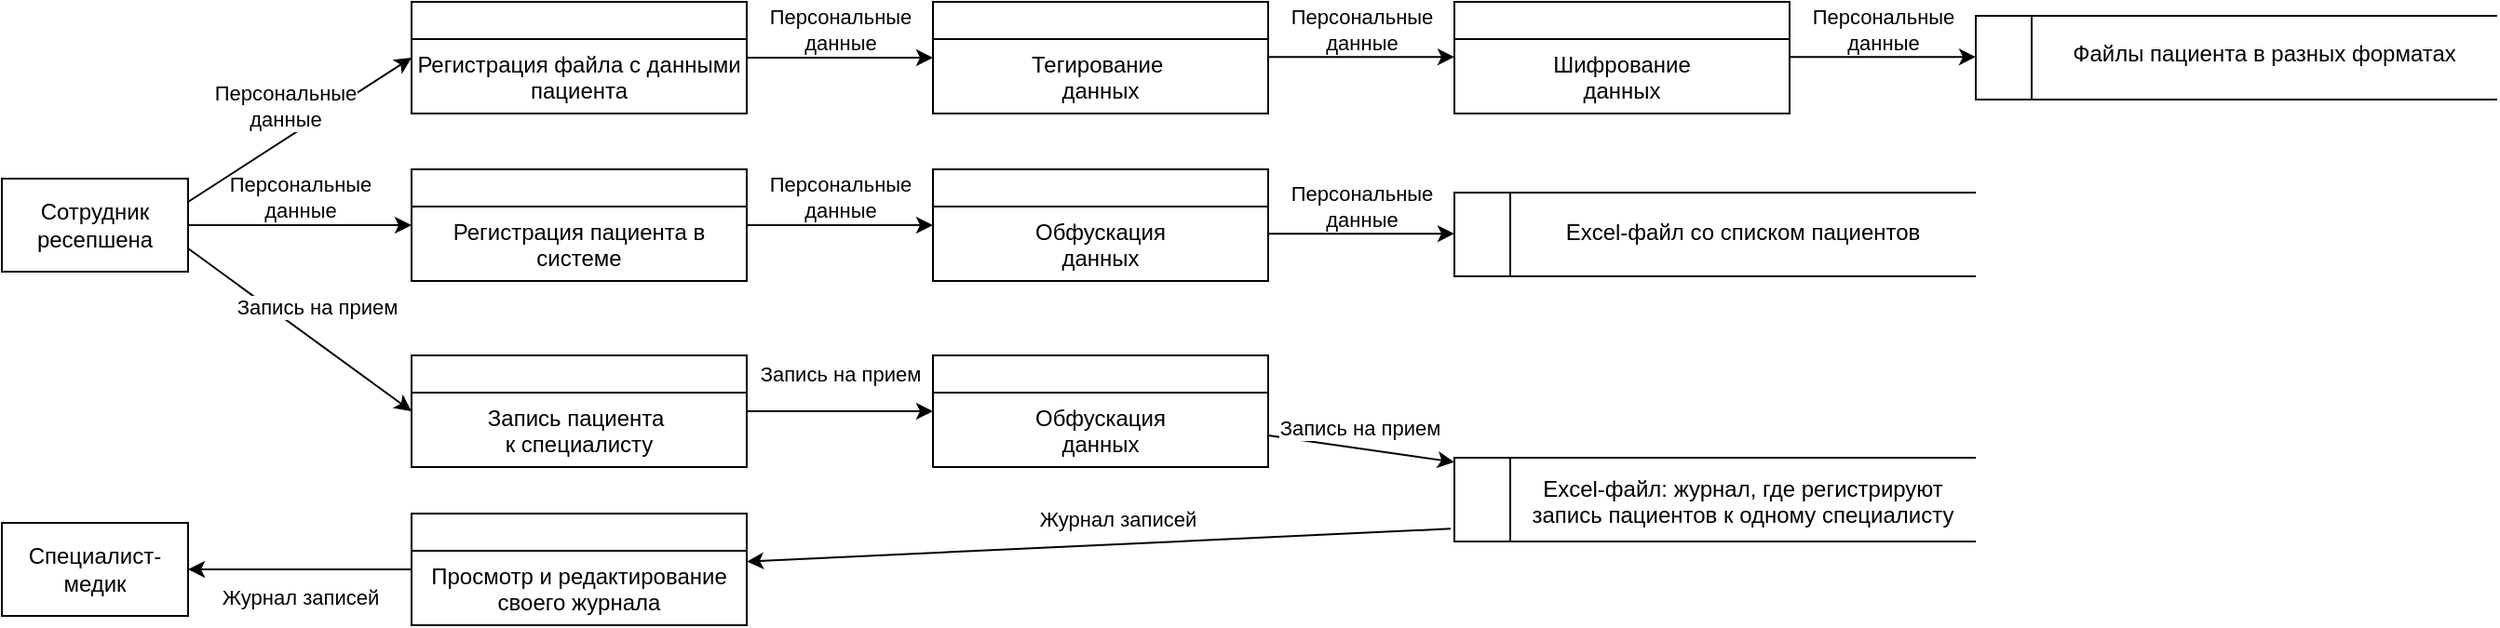 <mxfile version="25.0.2">
  <diagram name="Страница — 1" id="YHfqRc4RXlAoqvmOJt3N">
    <mxGraphModel dx="1242" dy="811" grid="1" gridSize="10" guides="1" tooltips="1" connect="1" arrows="1" fold="1" page="1" pageScale="1" pageWidth="1169" pageHeight="827" math="0" shadow="0">
      <root>
        <mxCell id="0" />
        <mxCell id="1" parent="0" />
        <mxCell id="N9CjJNGtd932YLuxhkpQ-2" value="" style="html=1;dashed=0;whiteSpace=wrap;shape=mxgraph.dfd.dataStoreID;align=left;spacingLeft=3;points=[[0,0],[0.5,0],[1,0],[0,0.5],[1,0.5],[0,1],[0.5,1],[1,1]];" parent="1" vertex="1">
          <mxGeometry x="1240" y="485" width="280" height="45" as="geometry" />
        </mxCell>
        <mxCell id="N9CjJNGtd932YLuxhkpQ-3" value="&#xa;" style="swimlane;fontStyle=0;childLayout=stackLayout;horizontal=1;startSize=20;fillColor=#ffffff;horizontalStack=0;resizeParent=1;resizeParentMax=0;resizeLast=0;collapsible=0;marginBottom=0;swimlaneFillColor=#ffffff;rounded=0;" parent="1" vertex="1">
          <mxGeometry x="680" y="430" width="180" height="60" as="geometry" />
        </mxCell>
        <mxCell id="N9CjJNGtd932YLuxhkpQ-13" value="&lt;div style=&quot;&quot;&gt;&lt;span style=&quot;text-wrap: nowrap;&quot;&gt;Запись пациента&amp;nbsp;&lt;/span&gt;&lt;/div&gt;&lt;div style=&quot;&quot;&gt;&lt;span style=&quot;text-wrap: nowrap;&quot;&gt;к специалисту&lt;/span&gt;&lt;/div&gt;" style="text;whiteSpace=wrap;html=1;align=center;" parent="N9CjJNGtd932YLuxhkpQ-3" vertex="1">
          <mxGeometry y="20" width="180" height="40" as="geometry" />
        </mxCell>
        <mxCell id="N9CjJNGtd932YLuxhkpQ-4" value="Сотрудник ресепшена" style="html=1;dashed=0;whiteSpace=wrap;rounded=0;" parent="1" vertex="1">
          <mxGeometry x="460" y="335" width="100" height="50" as="geometry" />
        </mxCell>
        <mxCell id="N9CjJNGtd932YLuxhkpQ-5" value="Запись на прием" style="endArrow=classic;html=1;rounded=0;entryX=0;entryY=0.5;entryDx=0;entryDy=0;exitX=1;exitY=0.75;exitDx=0;exitDy=0;" parent="1" source="N9CjJNGtd932YLuxhkpQ-4" target="N9CjJNGtd932YLuxhkpQ-3" edge="1">
          <mxGeometry y="15" width="50" height="50" relative="1" as="geometry">
            <mxPoint x="580" y="420" as="sourcePoint" />
            <mxPoint x="860" y="495" as="targetPoint" />
            <mxPoint as="offset" />
          </mxGeometry>
        </mxCell>
        <mxCell id="N9CjJNGtd932YLuxhkpQ-7" value="" style="html=1;dashed=0;whiteSpace=wrap;shape=mxgraph.dfd.dataStoreID;align=left;spacingLeft=3;points=[[0,0],[0.5,0],[1,0],[0,0.5],[1,0.5],[0,1],[0.5,1],[1,1]];" parent="1" vertex="1">
          <mxGeometry x="1240" y="342.5" width="280" height="45" as="geometry" />
        </mxCell>
        <mxCell id="N9CjJNGtd932YLuxhkpQ-8" value="" style="swimlane;fontStyle=0;childLayout=stackLayout;horizontal=1;startSize=20;fillColor=#ffffff;horizontalStack=0;resizeParent=1;resizeParentMax=0;resizeLast=0;collapsible=0;marginBottom=0;swimlaneFillColor=#ffffff;rounded=0;" parent="1" vertex="1">
          <mxGeometry x="680" y="330" width="180" height="60" as="geometry" />
        </mxCell>
        <mxCell id="N9CjJNGtd932YLuxhkpQ-12" value="Регистрация пациента в системе" style="text;whiteSpace=wrap;align=center;" parent="N9CjJNGtd932YLuxhkpQ-8" vertex="1">
          <mxGeometry y="20" width="180" height="40" as="geometry" />
        </mxCell>
        <mxCell id="N9CjJNGtd932YLuxhkpQ-10" value="Персональные&lt;div&gt;данные&lt;/div&gt;" style="endArrow=classic;html=1;rounded=0;exitX=1;exitY=0.5;exitDx=0;exitDy=0;entryX=0;entryY=0.5;entryDx=0;entryDy=0;" parent="1" source="N9CjJNGtd932YLuxhkpQ-4" target="N9CjJNGtd932YLuxhkpQ-8" edge="1">
          <mxGeometry y="15" width="50" height="50" relative="1" as="geometry">
            <mxPoint x="570" y="360" as="sourcePoint" />
            <mxPoint x="860" y="395" as="targetPoint" />
            <mxPoint as="offset" />
          </mxGeometry>
        </mxCell>
        <mxCell id="N9CjJNGtd932YLuxhkpQ-14" value="Excel-файл со списком пациентов" style="text;whiteSpace=wrap;align=center;" parent="1" vertex="1">
          <mxGeometry x="1270" y="350" width="250" height="30" as="geometry" />
        </mxCell>
        <mxCell id="N9CjJNGtd932YLuxhkpQ-16" value="Excel-файл: журнал, где регистрируют запись пациентов к одному специалисту" style="text;whiteSpace=wrap;html=1;align=center;" parent="1" vertex="1">
          <mxGeometry x="1270" y="487.5" width="250" height="40" as="geometry" />
        </mxCell>
        <mxCell id="N9CjJNGtd932YLuxhkpQ-18" value="" style="html=1;dashed=0;whiteSpace=wrap;shape=mxgraph.dfd.dataStoreID;align=left;spacingLeft=3;points=[[0,0],[0.5,0],[1,0],[0,0.5],[1,0.5],[0,1],[0.5,1],[1,1]];" parent="1" vertex="1">
          <mxGeometry x="1520" y="247.5" width="280" height="45" as="geometry" />
        </mxCell>
        <mxCell id="N9CjJNGtd932YLuxhkpQ-19" value="" style="swimlane;fontStyle=0;childLayout=stackLayout;horizontal=1;startSize=20;fillColor=#ffffff;horizontalStack=0;resizeParent=1;resizeParentMax=0;resizeLast=0;collapsible=0;marginBottom=0;swimlaneFillColor=#ffffff;rounded=0;" parent="1" vertex="1">
          <mxGeometry x="680" y="240" width="180" height="60" as="geometry" />
        </mxCell>
        <mxCell id="N9CjJNGtd932YLuxhkpQ-17" value="Регистрация файла с данными пациента" style="text;whiteSpace=wrap;align=center;" parent="N9CjJNGtd932YLuxhkpQ-19" vertex="1">
          <mxGeometry y="20" width="180" height="40" as="geometry" />
        </mxCell>
        <mxCell id="N9CjJNGtd932YLuxhkpQ-22" value="Персональные&lt;div&gt;данные&lt;/div&gt;" style="endArrow=classic;html=1;rounded=0;exitX=1;exitY=0.25;exitDx=0;exitDy=0;entryX=0;entryY=0.5;entryDx=0;entryDy=0;" parent="1" source="N9CjJNGtd932YLuxhkpQ-4" target="N9CjJNGtd932YLuxhkpQ-19" edge="1">
          <mxGeometry y="15" width="50" height="50" relative="1" as="geometry">
            <mxPoint x="800" y="355" as="sourcePoint" />
            <mxPoint x="850" y="305" as="targetPoint" />
            <mxPoint as="offset" />
          </mxGeometry>
        </mxCell>
        <mxCell id="N9CjJNGtd932YLuxhkpQ-24" value="Файлы пациента в разных форматах" style="text;whiteSpace=wrap;align=center;" parent="1" vertex="1">
          <mxGeometry x="1550" y="253.75" width="250" height="32.5" as="geometry" />
        </mxCell>
        <mxCell id="N9CjJNGtd932YLuxhkpQ-25" value="Запись на прием" style="endArrow=classic;html=1;rounded=0;exitX=1;exitY=0.25;exitDx=0;exitDy=0;" parent="1" source="N9CjJNGtd932YLuxhkpQ-13" target="J2VL6HaGDkjlJ3SAIwNM-21" edge="1">
          <mxGeometry y="20" width="50" height="50" relative="1" as="geometry">
            <mxPoint x="895" y="515" as="sourcePoint" />
            <mxPoint x="1521" y="495" as="targetPoint" />
            <mxPoint as="offset" />
          </mxGeometry>
        </mxCell>
        <mxCell id="N9CjJNGtd932YLuxhkpQ-26" value="Персональные&lt;div&gt;данные&lt;/div&gt;" style="endArrow=classic;html=1;rounded=0;exitX=1;exitY=0.25;exitDx=0;exitDy=0;" parent="1" source="N9CjJNGtd932YLuxhkpQ-12" edge="1">
          <mxGeometry y="15" width="50" height="50" relative="1" as="geometry">
            <mxPoint x="890" y="360" as="sourcePoint" />
            <mxPoint x="960" y="360.0" as="targetPoint" />
            <mxPoint as="offset" />
          </mxGeometry>
        </mxCell>
        <mxCell id="N9CjJNGtd932YLuxhkpQ-27" value="Персональные&lt;div&gt;данные&lt;/div&gt;" style="endArrow=classic;html=1;rounded=0;exitX=1;exitY=0.25;exitDx=0;exitDy=0;" parent="1" source="N9CjJNGtd932YLuxhkpQ-17" target="J2VL6HaGDkjlJ3SAIwNM-7" edge="1">
          <mxGeometry y="15" width="50" height="50" relative="1" as="geometry">
            <mxPoint x="860" y="105" as="sourcePoint" />
            <mxPoint x="990" y="105" as="targetPoint" />
            <mxPoint as="offset" />
          </mxGeometry>
        </mxCell>
        <mxCell id="N9CjJNGtd932YLuxhkpQ-36" value="&#xa;" style="swimlane;fontStyle=0;childLayout=stackLayout;horizontal=1;startSize=20;fillColor=#ffffff;horizontalStack=0;resizeParent=1;resizeParentMax=0;resizeLast=0;collapsible=0;marginBottom=0;swimlaneFillColor=#ffffff;rounded=0;" parent="1" vertex="1">
          <mxGeometry x="680" y="515" width="180" height="60" as="geometry" />
        </mxCell>
        <mxCell id="N9CjJNGtd932YLuxhkpQ-35" value="Просмотр и редактирование своего журнала" style="text;whiteSpace=wrap;align=center;" parent="N9CjJNGtd932YLuxhkpQ-36" vertex="1">
          <mxGeometry y="20" width="180" height="40" as="geometry" />
        </mxCell>
        <mxCell id="N9CjJNGtd932YLuxhkpQ-38" value="Журнал записей" style="endArrow=classic;html=1;rounded=0;exitX=-0.007;exitY=0.848;exitDx=0;exitDy=0;exitPerimeter=0;" parent="1" source="N9CjJNGtd932YLuxhkpQ-2" target="N9CjJNGtd932YLuxhkpQ-36" edge="1">
          <mxGeometry x="-0.056" y="-13" width="50" height="50" relative="1" as="geometry">
            <mxPoint x="1210" y="545" as="sourcePoint" />
            <mxPoint x="1020" y="570" as="targetPoint" />
            <mxPoint as="offset" />
          </mxGeometry>
        </mxCell>
        <mxCell id="N9CjJNGtd932YLuxhkpQ-39" value="Специалист-медик" style="html=1;dashed=0;whiteSpace=wrap;rounded=0;" parent="1" vertex="1">
          <mxGeometry x="460" y="520" width="100" height="50" as="geometry" />
        </mxCell>
        <mxCell id="N9CjJNGtd932YLuxhkpQ-40" value="Журнал записей" style="endArrow=classic;html=1;rounded=0;" parent="1" source="N9CjJNGtd932YLuxhkpQ-36" target="N9CjJNGtd932YLuxhkpQ-39" edge="1">
          <mxGeometry y="15" width="50" height="50" relative="1" as="geometry">
            <mxPoint x="600" y="565" as="sourcePoint" />
            <mxPoint x="610" y="570" as="targetPoint" />
            <mxPoint as="offset" />
          </mxGeometry>
        </mxCell>
        <mxCell id="J2VL6HaGDkjlJ3SAIwNM-7" value="" style="swimlane;fontStyle=0;childLayout=stackLayout;horizontal=1;startSize=20;fillColor=#ffffff;horizontalStack=0;resizeParent=1;resizeParentMax=0;resizeLast=0;collapsible=0;marginBottom=0;swimlaneFillColor=#ffffff;rounded=0;" parent="1" vertex="1">
          <mxGeometry x="960" y="240" width="180" height="60" as="geometry" />
        </mxCell>
        <mxCell id="J2VL6HaGDkjlJ3SAIwNM-8" value="Тегирование &#xa;данных" style="text;whiteSpace=wrap;align=center;" parent="J2VL6HaGDkjlJ3SAIwNM-7" vertex="1">
          <mxGeometry y="20" width="180" height="40" as="geometry" />
        </mxCell>
        <mxCell id="J2VL6HaGDkjlJ3SAIwNM-13" value="" style="swimlane;fontStyle=0;childLayout=stackLayout;horizontal=1;startSize=20;fillColor=#ffffff;horizontalStack=0;resizeParent=1;resizeParentMax=0;resizeLast=0;collapsible=0;marginBottom=0;swimlaneFillColor=#ffffff;rounded=0;" parent="1" vertex="1">
          <mxGeometry x="1240" y="240" width="180" height="60" as="geometry" />
        </mxCell>
        <mxCell id="J2VL6HaGDkjlJ3SAIwNM-14" value="Шифрование&#xa;данных" style="text;whiteSpace=wrap;align=center;" parent="J2VL6HaGDkjlJ3SAIwNM-13" vertex="1">
          <mxGeometry y="20" width="180" height="40" as="geometry" />
        </mxCell>
        <mxCell id="J2VL6HaGDkjlJ3SAIwNM-15" value="Персональные&lt;div&gt;данные&lt;/div&gt;" style="endArrow=classic;html=1;rounded=0;exitX=1;exitY=0.25;exitDx=0;exitDy=0;" parent="1" edge="1">
          <mxGeometry y="15" width="50" height="50" relative="1" as="geometry">
            <mxPoint x="1140" y="269.58" as="sourcePoint" />
            <mxPoint x="1240" y="269.58" as="targetPoint" />
            <mxPoint as="offset" />
          </mxGeometry>
        </mxCell>
        <mxCell id="J2VL6HaGDkjlJ3SAIwNM-16" value="Персональные&lt;div&gt;данные&lt;/div&gt;" style="endArrow=classic;html=1;rounded=0;exitX=1;exitY=0.25;exitDx=0;exitDy=0;" parent="1" edge="1">
          <mxGeometry y="15" width="50" height="50" relative="1" as="geometry">
            <mxPoint x="1420" y="269.58" as="sourcePoint" />
            <mxPoint x="1520" y="269.58" as="targetPoint" />
            <mxPoint as="offset" />
          </mxGeometry>
        </mxCell>
        <mxCell id="J2VL6HaGDkjlJ3SAIwNM-17" value="" style="swimlane;fontStyle=0;childLayout=stackLayout;horizontal=1;startSize=20;fillColor=#ffffff;horizontalStack=0;resizeParent=1;resizeParentMax=0;resizeLast=0;collapsible=0;marginBottom=0;swimlaneFillColor=#ffffff;rounded=0;" parent="1" vertex="1">
          <mxGeometry x="960" y="330" width="180" height="60" as="geometry" />
        </mxCell>
        <mxCell id="J2VL6HaGDkjlJ3SAIwNM-18" value="Обфускация&#xa;данных" style="text;whiteSpace=wrap;align=center;" parent="J2VL6HaGDkjlJ3SAIwNM-17" vertex="1">
          <mxGeometry y="20" width="180" height="40" as="geometry" />
        </mxCell>
        <mxCell id="J2VL6HaGDkjlJ3SAIwNM-20" value="Персональные&lt;div&gt;данные&lt;/div&gt;" style="endArrow=classic;html=1;rounded=0;exitX=1;exitY=0.25;exitDx=0;exitDy=0;" parent="1" edge="1">
          <mxGeometry y="15" width="50" height="50" relative="1" as="geometry">
            <mxPoint x="1140" y="364.58" as="sourcePoint" />
            <mxPoint x="1240" y="364.58" as="targetPoint" />
            <mxPoint as="offset" />
          </mxGeometry>
        </mxCell>
        <mxCell id="J2VL6HaGDkjlJ3SAIwNM-21" value="" style="swimlane;fontStyle=0;childLayout=stackLayout;horizontal=1;startSize=20;fillColor=#ffffff;horizontalStack=0;resizeParent=1;resizeParentMax=0;resizeLast=0;collapsible=0;marginBottom=0;swimlaneFillColor=#ffffff;rounded=0;" parent="1" vertex="1">
          <mxGeometry x="960" y="430" width="180" height="60" as="geometry" />
        </mxCell>
        <mxCell id="J2VL6HaGDkjlJ3SAIwNM-22" value="Обфускация&#xa;данных" style="text;whiteSpace=wrap;align=center;" parent="J2VL6HaGDkjlJ3SAIwNM-21" vertex="1">
          <mxGeometry y="20" width="180" height="40" as="geometry" />
        </mxCell>
        <mxCell id="J2VL6HaGDkjlJ3SAIwNM-23" style="rounded=0;orthogonalLoop=1;jettySize=auto;html=1;" parent="1" source="J2VL6HaGDkjlJ3SAIwNM-21" target="N9CjJNGtd932YLuxhkpQ-2" edge="1">
          <mxGeometry relative="1" as="geometry" />
        </mxCell>
        <mxCell id="J2VL6HaGDkjlJ3SAIwNM-25" value="Запись на прием" style="edgeLabel;html=1;align=center;verticalAlign=middle;resizable=0;points=[];" parent="J2VL6HaGDkjlJ3SAIwNM-23" vertex="1" connectable="0">
          <mxGeometry x="-0.064" y="1" relative="1" as="geometry">
            <mxPoint x="2" y="-10" as="offset" />
          </mxGeometry>
        </mxCell>
      </root>
    </mxGraphModel>
  </diagram>
</mxfile>
